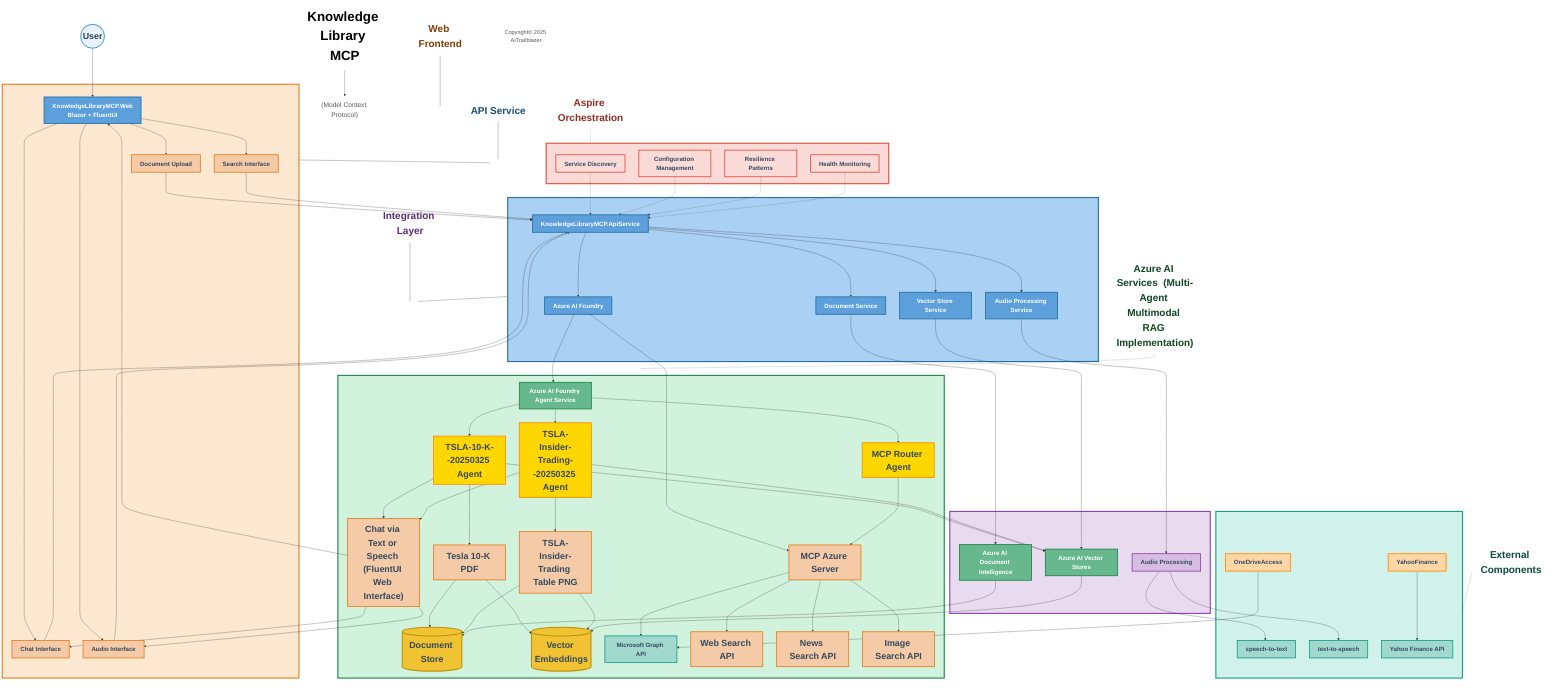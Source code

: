 flowchart TD
    %% Main Title
    Title["Knowledge Library MCP"]:::mainTitle
    Subtitle["(Model Context Protocol)"]:::subtitle
    Title --> Subtitle

    %% Client Layer
    User((User)):::userNode --> WebUI[KnowledgeLibraryMCP.Web<br>Blazor + FluentUI]:::largeText
    
    %% Labels for subgraphs - placed outside and above
    WebFrontendLabel["Web Frontend"]:::subgraphLabel
    APIServiceLabel["API Service"]:::subgraphLabel
    IntegrationLayerLabel["Integration Layer"]:::subgraphLabel
    AzureServicesLabel["Azure AI Services  (Multi-Agent Multimodal RAG Implementation)"]:::subgraphLabel
    ExternalComponentsLabel["External Components"]:::subgraphLabel
    AspireOrchLabel["Aspire Orchestration"]:::subgraphLabel
    
    %% Add spacing between subgraphs
    WebFrontendSpacer[ ]:::spacer
    APIServiceSpacer[ ]:::spacer
    IntegrationLayerSpacer[ ]:::spacer
    
    %% Frontend Components - with explicit label above
    WebFrontendLabel --- WebFrontendSpacer
    subgraph WebFrontend[" "]
        direction LR
        WebUI --> DocUpload["Document Upload"]:::largeText
        WebUI --> Search["Search Interface"]:::largeText
        WebUI --> Chat["Chat Interface"]:::largeText
        WebUI --> Audio["Audio Interface"]:::largeText
    end
    
    %% API Layer - with explicit label above
    WebFrontend --- APIServiceSpacer
    APIServiceLabel --- APIServiceSpacer
    subgraph APIService[" "]
        direction LR
        ApiService["KnowledgeLibraryMCP.ApiService"]:::largeText
        DocUpload --> ApiService
        Search --> ApiService
        Chat --> ApiService
        Audio --> ApiService
        
        ApiService --> DocService["Document Service"]:::largeText
        ApiService --> VectorService["Vector Store Service"]:::largeText
        ApiService --> AzureAIFoundry["Azure AI Foundry"]:::largeText
        ApiService --> AudioService["Audio Processing Service"]:::largeText
    end
    
    %% Integration Layer - with explicit label above
    APIService --- IntegrationLayerSpacer
    IntegrationLayerLabel --- IntegrationLayerSpacer
    subgraph IntegrationLayer[" "]
        direction LR
        DocService --> DocIntelligence["Azure AI Document Intelligence"]:::largeText
        VectorService --> VectorStore["Azure AI Vector Stores"]:::largeText
        AudioService --> RealtimeAudio["Audio Processing"]:::largeText
    end
    
    %% MCP Azure Server - with explicit label above
    AzureServicesLabel -.- AzureServices
    subgraph AzureServices[" "]
        direction LR
        DocIntelligence 
        VectorStore
        AzureOpenAI["Azure AI Foundry Agent Service"]:::largeText
        AzureAIFoundry --> AzureOpenAI
        AzureOpenAI --> McpAgent["MCP Router Agent"]:::agentNode
        AzureOpenAI --> DynamicAgent["TSLA-10-K--20250325 Agent"]:::agentNode
        DynamicAgent --> VectorStore
        DynamicAgent --> UploadedPDF["Tesla 10-K PDF"]:::largeText
        UploadedPDF --> Documents
        UploadedPDF --> Embeddings
        DynamicAgent --> ChatInterface["Chat via Text or Speech (FluentUI Web Interface)"]:::largeText
        AzureOpenAI --> DynamicAgent2["TSLA-Insider-Trading--20250325 Agent"]:::agentNode
        DynamicAgent2 --> VectorStore
        DynamicAgent2 --> UploadedTable["TSLA-Insider-Trading Table PNG"]:::largeText
        UploadedTable --> Documents
        UploadedTable --> Embeddings
        DynamicAgent2 --> ChatInterface["Chat via Text or Speech (FluentUI Web Interface)"]:::largeText
        ChatInterface --> WebUI
        ChatInterface --> Chat["Chat Interface"]
        ChatInterface --> Audio["Audio Interface"]
        AzureAIFoundry --> McpAzureServer["MCP Azure Server"]:::largeText
        McpAgent --> McpAzureServer
        McpAzureServer --> GraphAPI["Microsoft Graph API"]:::largeText
        McpAzureServer --> WebSearchAPI["Web Search API"]:::largeText
        McpAzureServer --> NewsSearchAPI["News Search API"]:::largeText
        McpAzureServer --> ImageSearchAPI["Image Search API"]:::largeText
    end
    
    %% External Components - with explicit label
    ExternalComponentsLabel -.- ExternalComponents
    subgraph ExternalComponents[" "]
        direction LR
        RealtimeAudio --> SpeechToText["speech-to-text"]:::largeText
        RealtimeAudio --> TextToSpeech["text-to-speech"]:::largeText
        OneDriveAccess --> GraphAPI["Microsoft Graph API"]:::largeText
        YahooFinance --> YFinanceAPI["Yahoo Finance API"]:::largeText
    end
    
    %% Data Stores
    DocIntelligence --> Documents[("Document Store")]:::largeText
    VectorStore --> Embeddings[("Vector Embeddings")]:::largeText
    
    %% .NET Aspire Orchestration - with explicit label
    AspireOrchLabel -.- AspireOrch
    subgraph AspireOrch[" "]
        direction LR
        ServiceDiscovery["Service Discovery"]:::largeText
        ConfigMgmt["Configuration Management"]:::largeText
        Resilience["Resilience Patterns"]:::largeText
        Monitoring["Health Monitoring"]:::largeText
        
        ServiceDiscovery -.-> ApiService
        ConfigMgmt -.-> ApiService
        Resilience -.-> ApiService
        Monitoring -.-> ApiService
    end
    
    %% Footer
    Footer["Copyright© 2025 AITrailblazer"]:::footer

    %% Enhanced styling with much larger text and better spacing
    classDef default font-size:22px;
    classDef mainTitle fill:none,stroke:none,color:#000000,font-weight:bold,font-size:48px;
    classDef subtitle fill:none,stroke:none,color:#555555,font-weight:normal,font-size:24px;
    classDef footer fill:none,stroke:none,color:#555555,font-weight:normal,font-size:20px;
    classDef userNode fill:#E8F4FD,stroke:#2980B9,stroke-width:3px,color:#2C3E50,font-weight:bold,font-size:32px;
    classDef applicationLayer fill:#5C9FDA,stroke:#2471A3,stroke-width:3px,color:white,font-weight:bold,font-size:22px;
    classDef azureServices fill:#68B88E,stroke:#1E8449,stroke-width:3px,color:white,font-weight:bold,font-size:22px;
    classDef dataStores fill:#F1C232,stroke:#B7950B,stroke-width:4px,color:#34495E,font-weight:bold,font-size:32px;
    classDef integrationLayer fill:#D7BDE2,stroke:#8E44AD,stroke-width:3px,color:#34495E,font-weight:bold,font-size:22px;
    classDef webFrontend fill:#F5CBA7,stroke:#E67E22,stroke-width:3px,color:#34495E,font-weight:bold,font-size:22px;
    classDef mcpServer fill:#FFD6A5,stroke:#FF8C00,stroke-width:3px,color:#34495E,font-weight:bold,font-size:22px;
    classDef externalComponents fill:#A2D9CE,stroke:#16A085,stroke-width:3px,color:#34495E,font-weight:bold,font-size:22px;
    classDef orchestration fill:#FADBD8,stroke:#E74C3C,stroke-width:3px,color:#34495E,font-weight:bold,font-size:22px;
    classDef spacer fill:none,stroke:none,color:none;
    classDef subgraphLabel fill:none,stroke:none,color:#333333,font-weight:bold,font-size:36px;
    classDef largeText fill:#F5CBA7,stroke:#E67E22,stroke-width:3px,color:#34495E,font-weight:bold,font-size:32px;
    classDef routerAgent fill:#FFD700,stroke:#FF8C00,stroke-width:3px,color:#34495E,font-weight:bold,font-size:32px;
    classDef dynamicAgent fill:#87CEEB,stroke:#4682B4,stroke-width:3px,color:#34495E,font-weight:bold,font-size:32px;
    classDef agentNode fill:#FFD700,stroke:#FF8C00,stroke-width:3px,color:#34495E,font-weight:bold,font-size:32px;
    
    %% Apply styles to nodes - make nodes larger with padding
    class Title mainTitle
    class Subtitle subtitle
    class Footer footer
    class WebUI,ApiService,DocService,VectorService,AzureAIFoundry,AudioService applicationLayer
    class DocIntelligence,VectorStore,AzureOpenAI azureServices
    class Documents,Embeddings dataStores
    class DocUpload,Search,Chat,Audio largeText
    class DocUpload,Search,Chat,Audio webFrontend
    class OneDriveAccess,YahooFinance mcpServer
    class SpeechToText,TextToSpeech,GraphAPI,YFinanceAPI externalComponents
    class ServiceDiscovery,ConfigMgmt,Resilience,Monitoring orchestration
    class RealtimeAudio integrationLayer
    class WebFrontendSpacer,APIServiceSpacer,IntegrationLayerSpacer spacer
    class WebFrontendLabel,APIServiceLabel,IntegrationLayerLabel,AzureServicesLabel,ExternalComponentsLabel,AspireOrchLabel subgraphLabel
    
    %% Style subgraphs - much larger text, stronger borders and more padding
    style WebFrontend fill:#FCE7D1,stroke:#E67E22,stroke-width:4px,padding:40px
    style APIService fill:#AAD0F4,stroke:#2471A3,stroke-width:4px,padding:40px
    style IntegrationLayer fill:#E8DAEF,stroke:#8E44AD,stroke-width:4px,padding:40px
    style AzureServices fill:#D1F2DD,stroke:#1E8449,stroke-width:4px,padding:40px
    style ExternalComponents fill:#D1F2EB,stroke:#16A085,stroke-width:4px,padding:40px
    style AspireOrch fill:#FADBD8,stroke:#E74C3C,stroke-width:4px,padding:40px
    
    %% Color coordinating labels with their subgraphs
    style WebFrontendLabel color:#7D3C03
    style APIServiceLabel color:#174E74
    style IntegrationLayerLabel color:#5B2C76
    style AzureServicesLabel color:#104726
    style ExternalComponentsLabel color:#0B4B3A
    style AspireOrchLabel color:#922B21
    
    %% Make all nodes larger with padding
    style User padding:20px,margin:30px
    style WebUI padding:20px,margin:30px
    style DocUpload padding:20px,margin:25px
    style Search padding:20px,margin:25px
    style Chat padding:20px,margin:25px
    style Audio padding:20px,margin:25px
    style ApiService padding:20px,margin:30px
    style DocService padding:20px,margin:25px
    style VectorService padding:20px,margin:25px
    style AzureAIFoundry padding:20px,margin:25px
    style AudioService padding:20px,margin:25px
    style DocIntelligence padding:20px,margin:25px
    style VectorStore padding:20px,margin:25px
    style RealtimeAudio padding:20px,margin:25px
    style OneDriveAccess padding:20px,margin:25px
    style YahooFinance padding:20px,margin:25px
    style AzureOpenAI padding:20px,margin:25px
    style SpeechToText padding:20px,margin:25px
    style TextToSpeech padding:20px,margin:25px
    style GraphAPI padding:20px,margin:25px
    style YFinanceAPI padding:20px,margin:25px
    style Documents padding:20px,margin:25px
    style Embeddings padding:20px,margin:25px
    style ServiceDiscovery padding:20px,margin:25px
    style ConfigMgmt padding:20px,margin:25px
    style Resilience padding:20px,margin:25px
    style Monitoring padding:20px,margin:25px